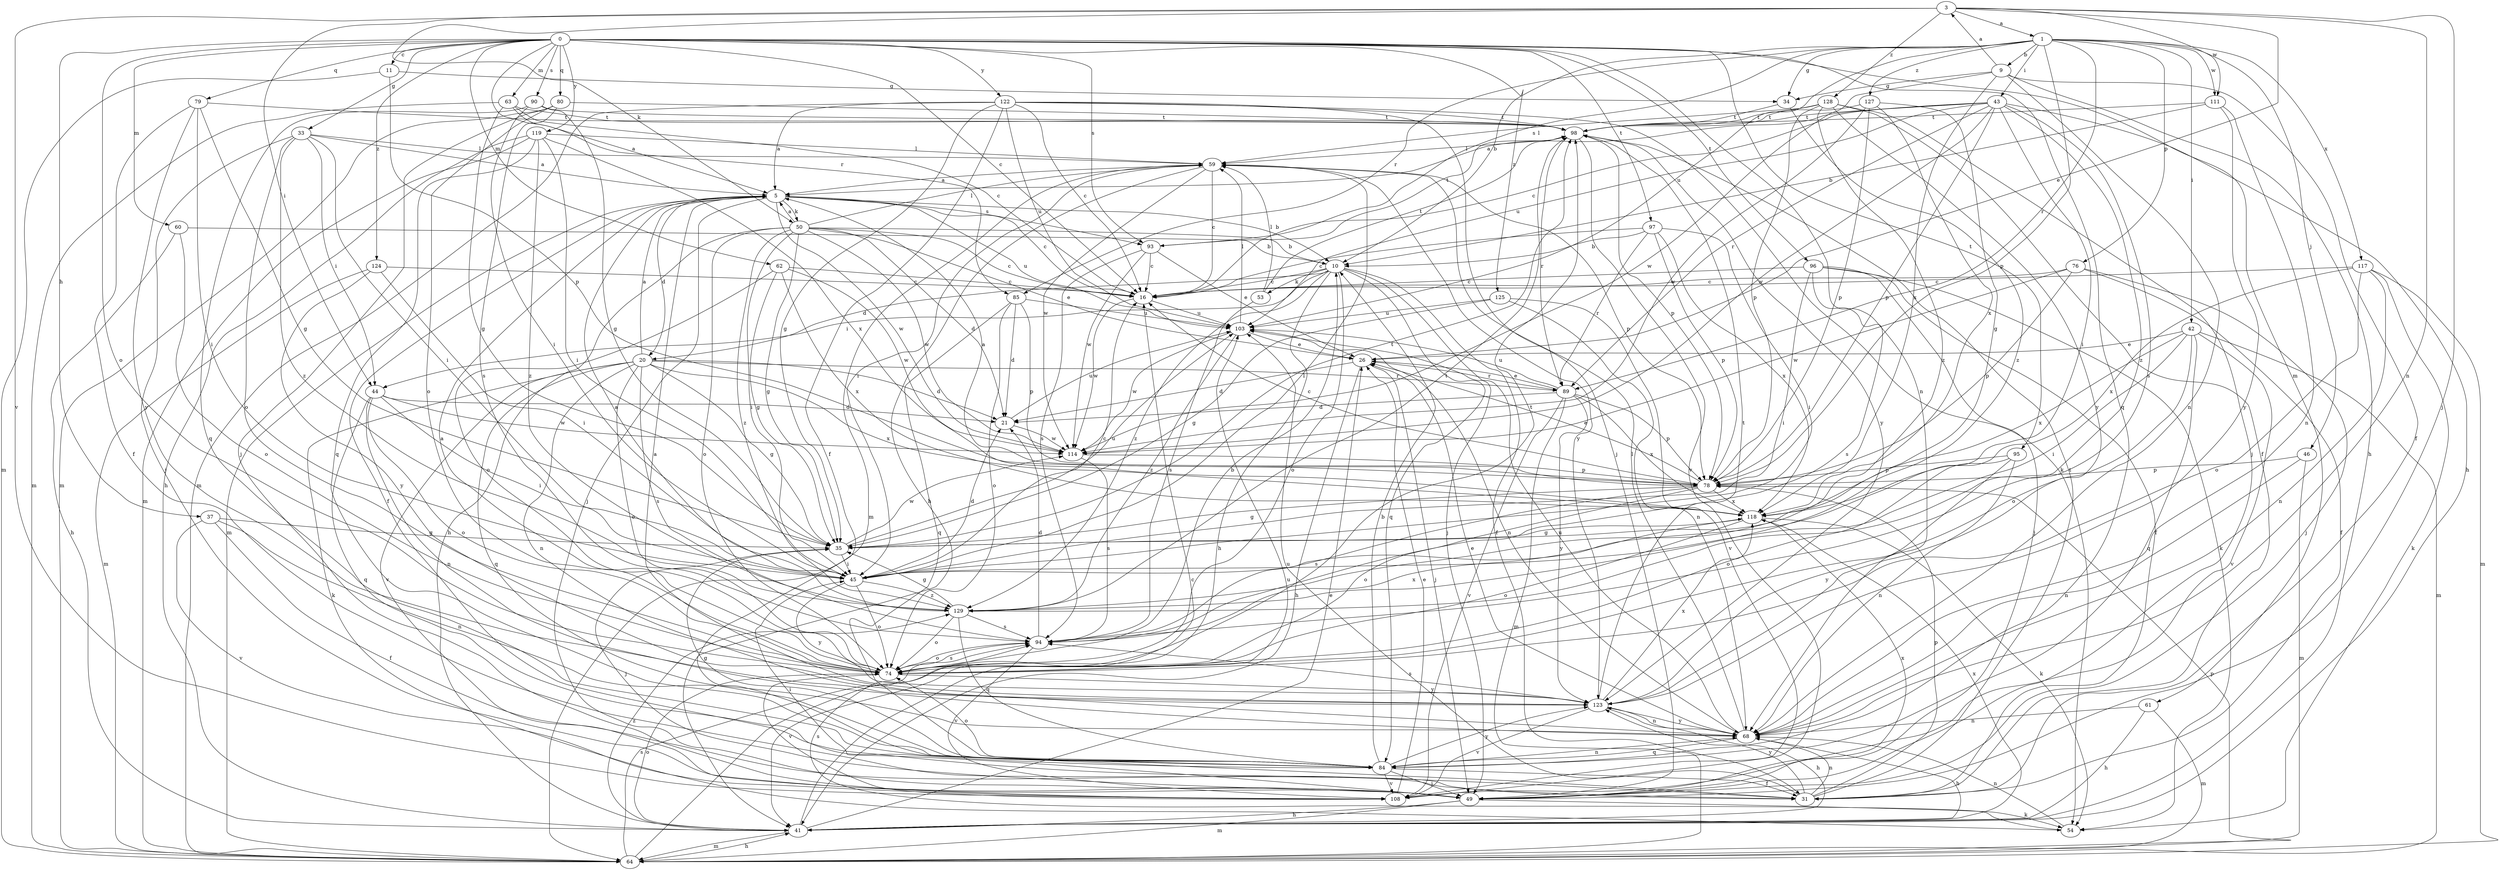 strict digraph  {
0;
1;
3;
5;
9;
10;
11;
16;
20;
21;
26;
31;
33;
34;
35;
37;
41;
42;
43;
44;
45;
46;
49;
50;
53;
54;
59;
60;
61;
62;
63;
64;
68;
74;
76;
78;
79;
80;
84;
85;
89;
90;
93;
94;
95;
96;
97;
98;
103;
108;
111;
114;
117;
118;
119;
122;
123;
124;
125;
127;
128;
129;
0 -> 11  [label=c];
0 -> 16  [label=c];
0 -> 33  [label=g];
0 -> 37  [label=h];
0 -> 60  [label=m];
0 -> 61  [label=m];
0 -> 62  [label=m];
0 -> 63  [label=m];
0 -> 68  [label=n];
0 -> 74  [label=o];
0 -> 79  [label=q];
0 -> 80  [label=q];
0 -> 84  [label=q];
0 -> 85  [label=r];
0 -> 90  [label=s];
0 -> 93  [label=s];
0 -> 95  [label=t];
0 -> 96  [label=t];
0 -> 97  [label=t];
0 -> 119  [label=y];
0 -> 122  [label=y];
0 -> 124  [label=z];
0 -> 125  [label=z];
1 -> 9  [label=b];
1 -> 10  [label=b];
1 -> 34  [label=g];
1 -> 42  [label=i];
1 -> 43  [label=i];
1 -> 46  [label=j];
1 -> 76  [label=p];
1 -> 78  [label=p];
1 -> 85  [label=r];
1 -> 89  [label=r];
1 -> 93  [label=s];
1 -> 103  [label=u];
1 -> 111  [label=w];
1 -> 117  [label=x];
1 -> 127  [label=z];
3 -> 1  [label=a];
3 -> 26  [label=e];
3 -> 44  [label=i];
3 -> 49  [label=j];
3 -> 50  [label=k];
3 -> 68  [label=n];
3 -> 108  [label=v];
3 -> 111  [label=w];
3 -> 128  [label=z];
5 -> 10  [label=b];
5 -> 16  [label=c];
5 -> 20  [label=d];
5 -> 31  [label=f];
5 -> 49  [label=j];
5 -> 50  [label=k];
5 -> 64  [label=m];
5 -> 93  [label=s];
5 -> 103  [label=u];
5 -> 114  [label=w];
9 -> 3  [label=a];
9 -> 31  [label=f];
9 -> 34  [label=g];
9 -> 41  [label=h];
9 -> 68  [label=n];
9 -> 114  [label=w];
9 -> 118  [label=x];
10 -> 16  [label=c];
10 -> 20  [label=d];
10 -> 31  [label=f];
10 -> 41  [label=h];
10 -> 44  [label=i];
10 -> 49  [label=j];
10 -> 53  [label=k];
10 -> 74  [label=o];
10 -> 84  [label=q];
10 -> 129  [label=z];
11 -> 34  [label=g];
11 -> 64  [label=m];
11 -> 78  [label=p];
16 -> 103  [label=u];
16 -> 114  [label=w];
20 -> 5  [label=a];
20 -> 21  [label=d];
20 -> 35  [label=g];
20 -> 54  [label=k];
20 -> 68  [label=n];
20 -> 74  [label=o];
20 -> 84  [label=q];
20 -> 89  [label=r];
20 -> 94  [label=s];
20 -> 108  [label=v];
20 -> 118  [label=x];
21 -> 103  [label=u];
21 -> 114  [label=w];
26 -> 21  [label=d];
26 -> 41  [label=h];
26 -> 49  [label=j];
26 -> 89  [label=r];
31 -> 68  [label=n];
31 -> 78  [label=p];
31 -> 98  [label=t];
31 -> 103  [label=u];
31 -> 123  [label=y];
33 -> 5  [label=a];
33 -> 44  [label=i];
33 -> 45  [label=i];
33 -> 49  [label=j];
33 -> 59  [label=l];
33 -> 74  [label=o];
33 -> 129  [label=z];
34 -> 98  [label=t];
34 -> 129  [label=z];
35 -> 45  [label=i];
35 -> 49  [label=j];
35 -> 98  [label=t];
35 -> 103  [label=u];
35 -> 114  [label=w];
37 -> 31  [label=f];
37 -> 35  [label=g];
37 -> 68  [label=n];
37 -> 108  [label=v];
41 -> 26  [label=e];
41 -> 64  [label=m];
41 -> 74  [label=o];
41 -> 103  [label=u];
41 -> 118  [label=x];
41 -> 129  [label=z];
42 -> 26  [label=e];
42 -> 45  [label=i];
42 -> 64  [label=m];
42 -> 74  [label=o];
42 -> 84  [label=q];
42 -> 108  [label=v];
42 -> 118  [label=x];
43 -> 5  [label=a];
43 -> 16  [label=c];
43 -> 41  [label=h];
43 -> 45  [label=i];
43 -> 78  [label=p];
43 -> 89  [label=r];
43 -> 94  [label=s];
43 -> 98  [label=t];
43 -> 103  [label=u];
43 -> 114  [label=w];
43 -> 129  [label=z];
44 -> 21  [label=d];
44 -> 45  [label=i];
44 -> 68  [label=n];
44 -> 74  [label=o];
44 -> 84  [label=q];
44 -> 114  [label=w];
45 -> 16  [label=c];
45 -> 21  [label=d];
45 -> 59  [label=l];
45 -> 74  [label=o];
45 -> 123  [label=y];
45 -> 129  [label=z];
46 -> 64  [label=m];
46 -> 68  [label=n];
46 -> 78  [label=p];
49 -> 41  [label=h];
49 -> 45  [label=i];
49 -> 54  [label=k];
49 -> 64  [label=m];
49 -> 118  [label=x];
50 -> 5  [label=a];
50 -> 10  [label=b];
50 -> 16  [label=c];
50 -> 21  [label=d];
50 -> 26  [label=e];
50 -> 35  [label=g];
50 -> 41  [label=h];
50 -> 45  [label=i];
50 -> 59  [label=l];
50 -> 74  [label=o];
50 -> 114  [label=w];
50 -> 129  [label=z];
53 -> 59  [label=l];
53 -> 94  [label=s];
53 -> 98  [label=t];
54 -> 68  [label=n];
54 -> 94  [label=s];
59 -> 5  [label=a];
59 -> 16  [label=c];
59 -> 41  [label=h];
59 -> 45  [label=i];
59 -> 64  [label=m];
59 -> 78  [label=p];
59 -> 114  [label=w];
59 -> 123  [label=y];
60 -> 10  [label=b];
60 -> 41  [label=h];
60 -> 74  [label=o];
61 -> 41  [label=h];
61 -> 64  [label=m];
61 -> 68  [label=n];
62 -> 16  [label=c];
62 -> 35  [label=g];
62 -> 74  [label=o];
62 -> 114  [label=w];
62 -> 118  [label=x];
63 -> 5  [label=a];
63 -> 16  [label=c];
63 -> 35  [label=g];
63 -> 64  [label=m];
63 -> 98  [label=t];
64 -> 16  [label=c];
64 -> 41  [label=h];
64 -> 78  [label=p];
64 -> 94  [label=s];
68 -> 26  [label=e];
68 -> 41  [label=h];
68 -> 59  [label=l];
68 -> 84  [label=q];
68 -> 103  [label=u];
68 -> 123  [label=y];
74 -> 5  [label=a];
74 -> 10  [label=b];
74 -> 94  [label=s];
74 -> 98  [label=t];
74 -> 108  [label=v];
74 -> 123  [label=y];
76 -> 16  [label=c];
76 -> 31  [label=f];
76 -> 49  [label=j];
76 -> 78  [label=p];
76 -> 114  [label=w];
78 -> 5  [label=a];
78 -> 16  [label=c];
78 -> 26  [label=e];
78 -> 35  [label=g];
78 -> 74  [label=o];
78 -> 94  [label=s];
78 -> 118  [label=x];
79 -> 31  [label=f];
79 -> 35  [label=g];
79 -> 45  [label=i];
79 -> 98  [label=t];
79 -> 123  [label=y];
80 -> 49  [label=j];
80 -> 64  [label=m];
80 -> 74  [label=o];
80 -> 94  [label=s];
80 -> 98  [label=t];
84 -> 10  [label=b];
84 -> 31  [label=f];
84 -> 35  [label=g];
84 -> 49  [label=j];
84 -> 68  [label=n];
84 -> 74  [label=o];
84 -> 108  [label=v];
84 -> 123  [label=y];
85 -> 21  [label=d];
85 -> 74  [label=o];
85 -> 78  [label=p];
85 -> 84  [label=q];
85 -> 103  [label=u];
89 -> 21  [label=d];
89 -> 26  [label=e];
89 -> 64  [label=m];
89 -> 78  [label=p];
89 -> 103  [label=u];
89 -> 108  [label=v];
89 -> 118  [label=x];
89 -> 123  [label=y];
90 -> 35  [label=g];
90 -> 45  [label=i];
90 -> 84  [label=q];
90 -> 98  [label=t];
93 -> 16  [label=c];
93 -> 26  [label=e];
93 -> 94  [label=s];
93 -> 98  [label=t];
93 -> 114  [label=w];
94 -> 21  [label=d];
94 -> 74  [label=o];
94 -> 108  [label=v];
94 -> 118  [label=x];
95 -> 68  [label=n];
95 -> 74  [label=o];
95 -> 78  [label=p];
95 -> 123  [label=y];
96 -> 16  [label=c];
96 -> 31  [label=f];
96 -> 45  [label=i];
96 -> 49  [label=j];
96 -> 54  [label=k];
96 -> 94  [label=s];
97 -> 10  [label=b];
97 -> 16  [label=c];
97 -> 45  [label=i];
97 -> 78  [label=p];
97 -> 89  [label=r];
97 -> 118  [label=x];
98 -> 59  [label=l];
98 -> 78  [label=p];
98 -> 89  [label=r];
98 -> 108  [label=v];
98 -> 123  [label=y];
103 -> 26  [label=e];
103 -> 59  [label=l];
103 -> 68  [label=n];
103 -> 114  [label=w];
103 -> 129  [label=z];
108 -> 26  [label=e];
111 -> 10  [label=b];
111 -> 68  [label=n];
111 -> 98  [label=t];
111 -> 123  [label=y];
114 -> 78  [label=p];
114 -> 94  [label=s];
117 -> 16  [label=c];
117 -> 54  [label=k];
117 -> 64  [label=m];
117 -> 68  [label=n];
117 -> 74  [label=o];
117 -> 118  [label=x];
118 -> 35  [label=g];
118 -> 54  [label=k];
118 -> 74  [label=o];
119 -> 41  [label=h];
119 -> 45  [label=i];
119 -> 59  [label=l];
119 -> 64  [label=m];
119 -> 84  [label=q];
119 -> 118  [label=x];
119 -> 129  [label=z];
122 -> 5  [label=a];
122 -> 16  [label=c];
122 -> 31  [label=f];
122 -> 35  [label=g];
122 -> 49  [label=j];
122 -> 54  [label=k];
122 -> 64  [label=m];
122 -> 98  [label=t];
122 -> 103  [label=u];
123 -> 5  [label=a];
123 -> 41  [label=h];
123 -> 68  [label=n];
123 -> 94  [label=s];
123 -> 98  [label=t];
123 -> 108  [label=v];
123 -> 118  [label=x];
124 -> 16  [label=c];
124 -> 45  [label=i];
124 -> 64  [label=m];
124 -> 123  [label=y];
125 -> 35  [label=g];
125 -> 68  [label=n];
125 -> 103  [label=u];
125 -> 108  [label=v];
127 -> 35  [label=g];
127 -> 78  [label=p];
127 -> 98  [label=t];
127 -> 114  [label=w];
127 -> 118  [label=x];
128 -> 31  [label=f];
128 -> 49  [label=j];
128 -> 59  [label=l];
128 -> 78  [label=p];
128 -> 98  [label=t];
128 -> 123  [label=y];
128 -> 129  [label=z];
129 -> 5  [label=a];
129 -> 35  [label=g];
129 -> 74  [label=o];
129 -> 84  [label=q];
129 -> 94  [label=s];
129 -> 98  [label=t];
}
